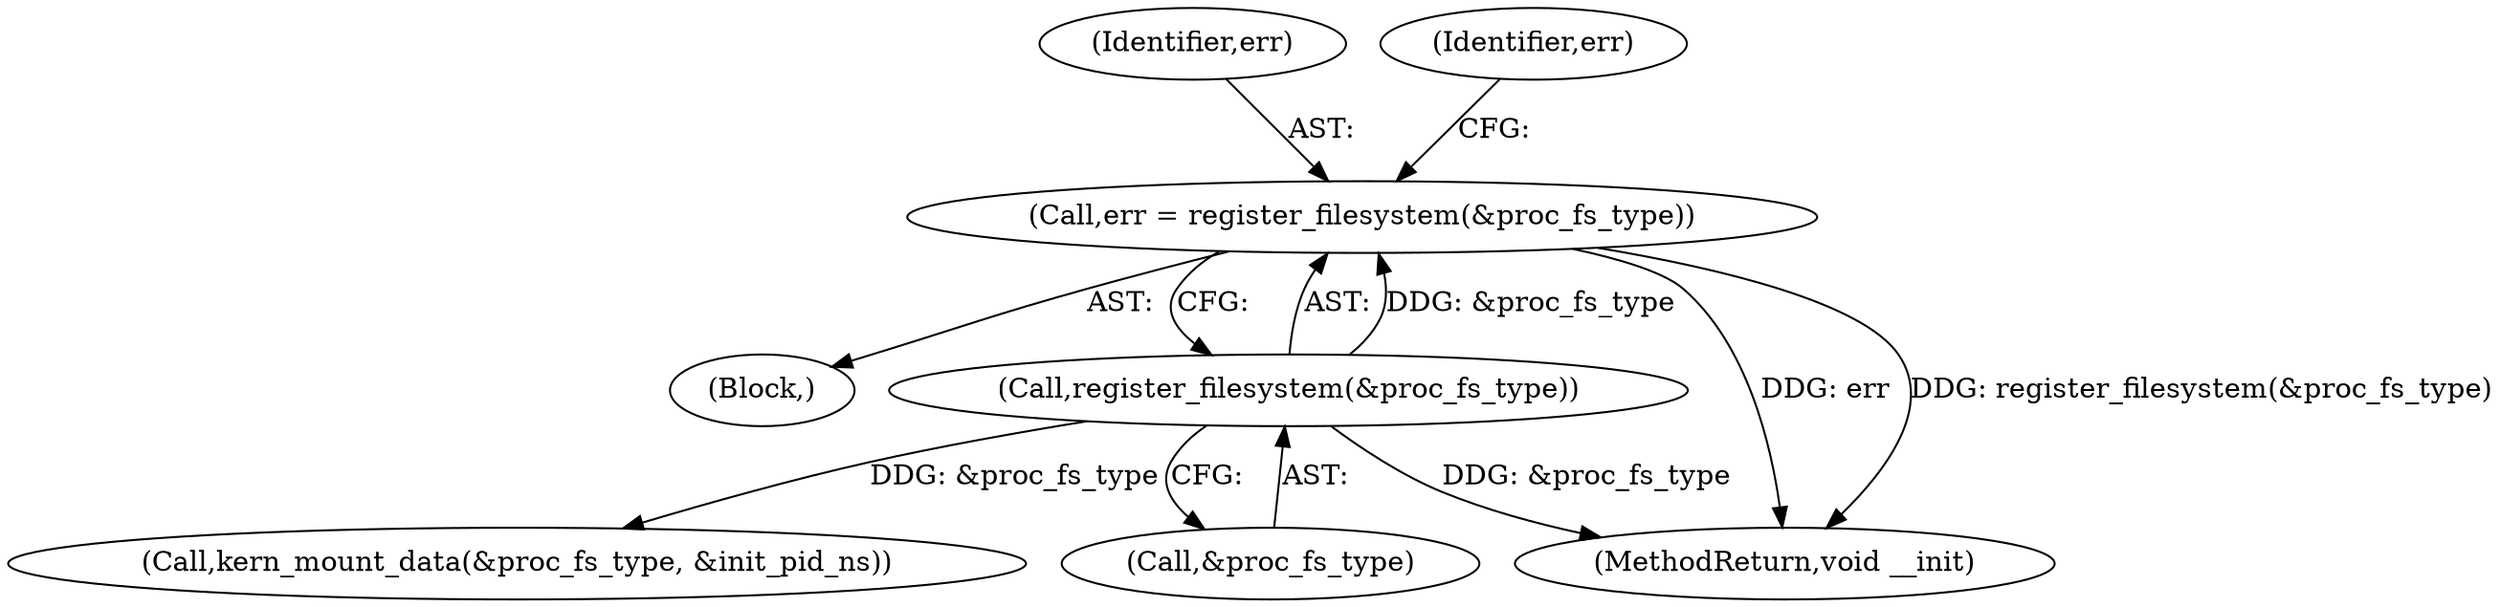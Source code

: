 digraph "0_linux_905ad269c55fc62bee3da29f7b1d1efeba8aa1e1_0@API" {
"1000108" [label="(Call,err = register_filesystem(&proc_fs_type))"];
"1000110" [label="(Call,register_filesystem(&proc_fs_type))"];
"1000109" [label="(Identifier,err)"];
"1000118" [label="(Call,kern_mount_data(&proc_fs_type, &init_pid_ns))"];
"1000114" [label="(Identifier,err)"];
"1000108" [label="(Call,err = register_filesystem(&proc_fs_type))"];
"1000111" [label="(Call,&proc_fs_type)"];
"1000104" [label="(Block,)"];
"1000110" [label="(Call,register_filesystem(&proc_fs_type))"];
"1000162" [label="(MethodReturn,void __init)"];
"1000108" -> "1000104"  [label="AST: "];
"1000108" -> "1000110"  [label="CFG: "];
"1000109" -> "1000108"  [label="AST: "];
"1000110" -> "1000108"  [label="AST: "];
"1000114" -> "1000108"  [label="CFG: "];
"1000108" -> "1000162"  [label="DDG: err"];
"1000108" -> "1000162"  [label="DDG: register_filesystem(&proc_fs_type)"];
"1000110" -> "1000108"  [label="DDG: &proc_fs_type"];
"1000110" -> "1000111"  [label="CFG: "];
"1000111" -> "1000110"  [label="AST: "];
"1000110" -> "1000162"  [label="DDG: &proc_fs_type"];
"1000110" -> "1000118"  [label="DDG: &proc_fs_type"];
}
